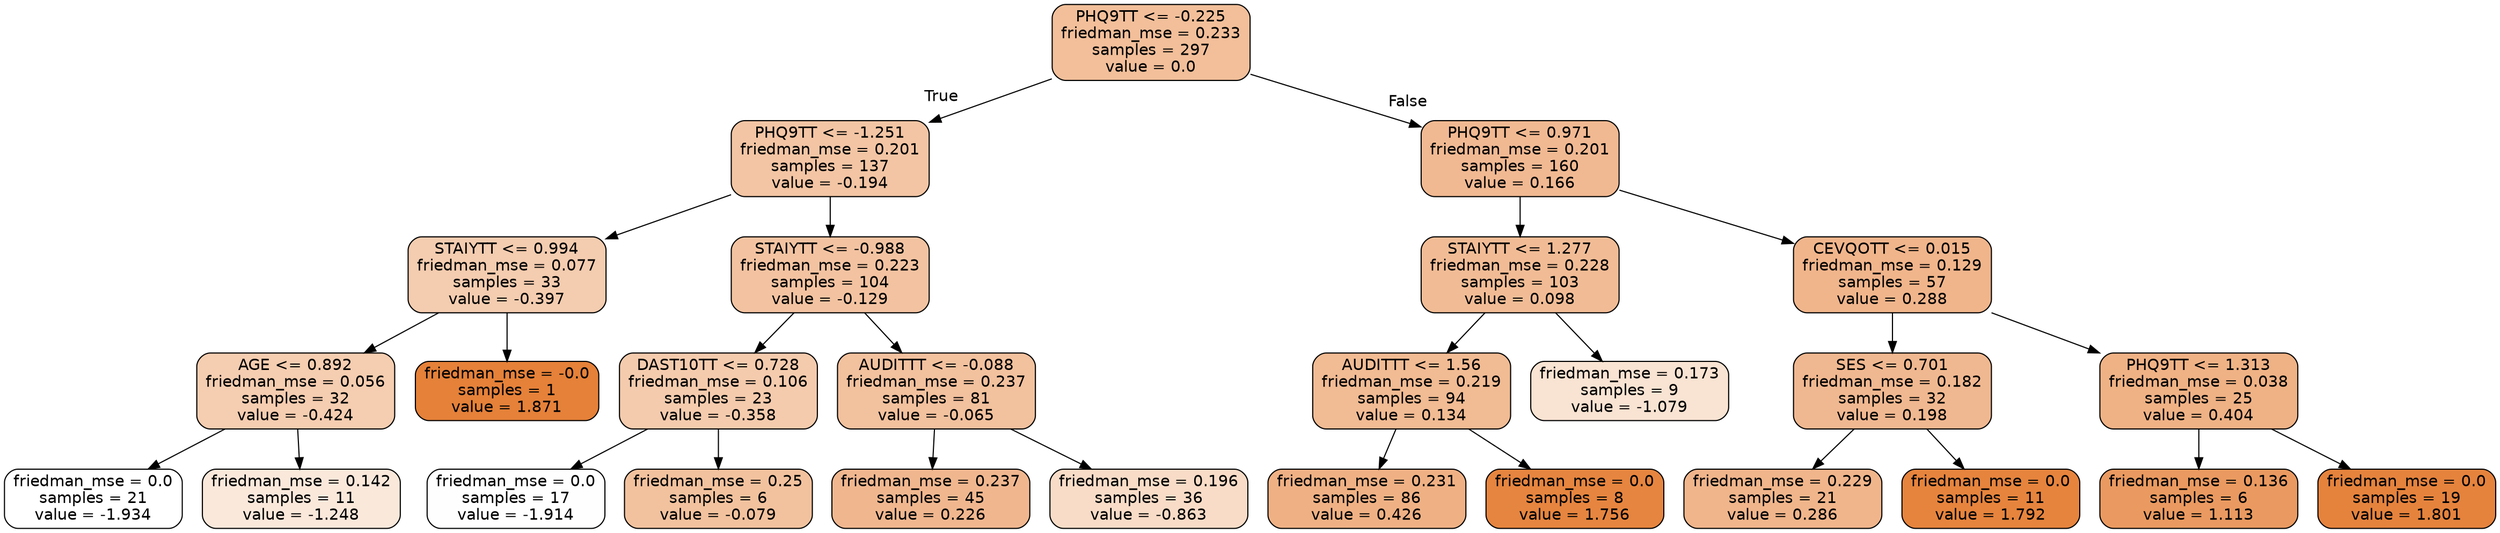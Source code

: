digraph Tree {
node [shape=box, style="filled, rounded", color="black", fontname=helvetica] ;
edge [fontname=helvetica] ;
0 [label="PHQ9TT <= -0.225\nfriedman_mse = 0.233\nsamples = 297\nvalue = 0.0", fillcolor="#f2bf9a"] ;
1 [label="PHQ9TT <= -1.251\nfriedman_mse = 0.201\nsamples = 137\nvalue = -0.194", fillcolor="#f3c5a4"] ;
0 -> 1 [labeldistance=2.5, labelangle=45, headlabel="True"] ;
2 [label="STAIYTT <= 0.994\nfriedman_mse = 0.077\nsamples = 33\nvalue = -0.397", fillcolor="#f4ccaf"] ;
1 -> 2 ;
3 [label="AGE <= 0.892\nfriedman_mse = 0.056\nsamples = 32\nvalue = -0.424", fillcolor="#f5cdb0"] ;
2 -> 3 ;
4 [label="friedman_mse = 0.0\nsamples = 21\nvalue = -1.934", fillcolor="#ffffff"] ;
3 -> 4 ;
5 [label="friedman_mse = 0.142\nsamples = 11\nvalue = -1.248", fillcolor="#fae8db"] ;
3 -> 5 ;
6 [label="friedman_mse = -0.0\nsamples = 1\nvalue = 1.871", fillcolor="#e58139"] ;
2 -> 6 ;
7 [label="STAIYTT <= -0.988\nfriedman_mse = 0.223\nsamples = 104\nvalue = -0.129", fillcolor="#f3c3a1"] ;
1 -> 7 ;
8 [label="DAST10TT <= 0.728\nfriedman_mse = 0.106\nsamples = 23\nvalue = -0.358", fillcolor="#f4cbad"] ;
7 -> 8 ;
9 [label="friedman_mse = 0.0\nsamples = 17\nvalue = -1.914", fillcolor="#fffefe"] ;
8 -> 9 ;
10 [label="friedman_mse = 0.25\nsamples = 6\nvalue = -0.079", fillcolor="#f2c29e"] ;
8 -> 10 ;
11 [label="AUDITTT <= -0.088\nfriedman_mse = 0.237\nsamples = 81\nvalue = -0.065", fillcolor="#f2c19e"] ;
7 -> 11 ;
12 [label="friedman_mse = 0.237\nsamples = 45\nvalue = 0.226", fillcolor="#f0b78f"] ;
11 -> 12 ;
13 [label="friedman_mse = 0.196\nsamples = 36\nvalue = -0.863", fillcolor="#f8dcc7"] ;
11 -> 13 ;
14 [label="PHQ9TT <= 0.971\nfriedman_mse = 0.201\nsamples = 160\nvalue = 0.166", fillcolor="#f1b992"] ;
0 -> 14 [labeldistance=2.5, labelangle=-45, headlabel="False"] ;
15 [label="STAIYTT <= 1.277\nfriedman_mse = 0.228\nsamples = 103\nvalue = 0.098", fillcolor="#f1bc95"] ;
14 -> 15 ;
16 [label="AUDITTT <= 1.56\nfriedman_mse = 0.219\nsamples = 94\nvalue = 0.134", fillcolor="#f1bb93"] ;
15 -> 16 ;
17 [label="friedman_mse = 0.231\nsamples = 86\nvalue = 0.426", fillcolor="#efb184"] ;
16 -> 17 ;
18 [label="friedman_mse = 0.0\nsamples = 8\nvalue = 1.756", fillcolor="#e6853f"] ;
16 -> 18 ;
19 [label="friedman_mse = 0.173\nsamples = 9\nvalue = -1.079", fillcolor="#f9e3d2"] ;
15 -> 19 ;
20 [label="CEVQOTT <= 0.015\nfriedman_mse = 0.129\nsamples = 57\nvalue = 0.288", fillcolor="#f0b58b"] ;
14 -> 20 ;
21 [label="SES <= 0.701\nfriedman_mse = 0.182\nsamples = 32\nvalue = 0.198", fillcolor="#f0b890"] ;
20 -> 21 ;
22 [label="friedman_mse = 0.229\nsamples = 21\nvalue = 0.286", fillcolor="#f0b58b"] ;
21 -> 22 ;
23 [label="friedman_mse = 0.0\nsamples = 11\nvalue = 1.792", fillcolor="#e6843d"] ;
21 -> 23 ;
24 [label="PHQ9TT <= 1.313\nfriedman_mse = 0.038\nsamples = 25\nvalue = 0.404", fillcolor="#efb285"] ;
20 -> 24 ;
25 [label="friedman_mse = 0.136\nsamples = 6\nvalue = 1.113", fillcolor="#ea9a60"] ;
24 -> 25 ;
26 [label="friedman_mse = 0.0\nsamples = 19\nvalue = 1.801", fillcolor="#e5833d"] ;
24 -> 26 ;
}